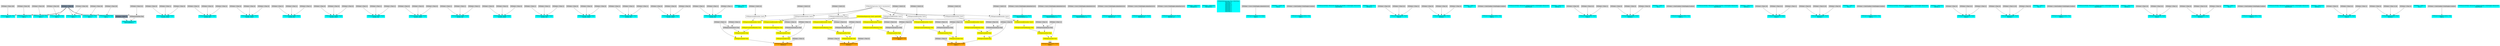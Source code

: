 digraph G {
node0 [shape="box" color="cyan" style="filled" label="VFXExpressionMax Float
Rate_a"]
node1 [shape="box" color="lightgray" style="filled" label="VFXValue`1 Float (160)"]
node2 [shape="box" color="lightslategray" style="filled" label="VFXValue`1 Float (0)"]
node3 [shape="box" color="cyan" style="filled" label="VFXExpressionCombine Float3
bounds_center"]
node4 [shape="box" color="lightgray" style="filled" label="VFXValue`1 Float (0)"]
node5 [shape="box" color="lightgray" style="filled" label="VFXValue`1 Float (1)"]
node6 [shape="box" color="lightgray" style="filled" label="VFXValue`1 Float (0)"]
node7 [shape="box" color="cyan" style="filled" label="VFXExpressionCombine Float3
bounds_size"]
node8 [shape="box" color="lightgray" style="filled" label="VFXValue`1 Float (2)"]
node9 [shape="box" color="lightgray" style="filled" label="VFXValue`1 Float (3)"]
node10 [shape="box" color="lightgray" style="filled" label="VFXValue`1 Float (2)"]
node11 [shape="box" color="cyan" style="filled" label="VFXExpressionMax Float
Rate_a"]
node12 [shape="box" color="lightgray" style="filled" label="VFXValue`1 Float (30)"]
node13 [shape="box" color="cyan" style="filled" label="VFXExpressionCombine Float3
bounds_center"]
node14 [shape="box" color="lightgray" style="filled" label="VFXValue`1 Float (0)"]
node15 [shape="box" color="lightgray" style="filled" label="VFXValue`1 Float (0)"]
node16 [shape="box" color="lightgray" style="filled" label="VFXValue`1 Float (0)"]
node17 [shape="box" color="cyan" style="filled" label="VFXExpressionCombine Float3
bounds_size"]
node18 [shape="box" color="lightgray" style="filled" label="VFXValue`1 Float (1)"]
node19 [shape="box" color="lightgray" style="filled" label="VFXValue`1 Float (1)"]
node20 [shape="box" color="lightgray" style="filled" label="VFXValue`1 Float (1)"]
node21 [shape="box" color="cyan" style="filled" label="VFXExpressionMax Float
Rate_a"]
node22 [shape="box" color="lightgray" style="filled" label="VFXValue`1 Float (30)"]
node23 [shape="box" color="cyan" style="filled" label="VFXExpressionCombine Float3
bounds_center"]
node24 [shape="box" color="lightgray" style="filled" label="VFXValue`1 Float (0)"]
node25 [shape="box" color="lightgray" style="filled" label="VFXValue`1 Float (0)"]
node26 [shape="box" color="lightgray" style="filled" label="VFXValue`1 Float (0)"]
node27 [shape="box" color="cyan" style="filled" label="VFXExpressionCombine Float3
bounds_size"]
node28 [shape="box" color="lightgray" style="filled" label="VFXValue`1 Float (1)"]
node29 [shape="box" color="lightgray" style="filled" label="VFXValue`1 Float (1)"]
node30 [shape="box" color="lightgray" style="filled" label="VFXValue`1 Float (1)"]
node31 [shape="box" color="cyan" style="filled" label="VFXExpressionMax Float
Rate_a"]
node32 [shape="box" color="lightgray" style="filled" label="VFXValue`1 Float (30)"]
node33 [shape="box" color="cyan" style="filled" label="VFXExpressionCombine Float3
bounds_center"]
node34 [shape="box" color="lightgray" style="filled" label="VFXValue`1 Float (0)"]
node35 [shape="box" color="lightgray" style="filled" label="VFXValue`1 Float (0)"]
node36 [shape="box" color="lightgray" style="filled" label="VFXValue`1 Float (0)"]
node37 [shape="box" color="cyan" style="filled" label="VFXExpressionCombine Float3
bounds_size"]
node38 [shape="box" color="lightgray" style="filled" label="VFXValue`1 Float (1)"]
node39 [shape="box" color="lightgray" style="filled" label="VFXValue`1 Float (1)"]
node40 [shape="box" color="lightgray" style="filled" label="VFXValue`1 Float (1)"]
node41 [shape="box" color="cyan" style="filled" label="VFXExpressionMax Float
Rate_a"]
node42 [shape="box" color="lightgray" style="filled" label="VFXValue`1 Float (30)"]
node43 [shape="box" color="cyan" style="filled" label="VFXExpressionCombine Float3
bounds_center"]
node44 [shape="box" color="lightgray" style="filled" label="VFXValue`1 Float (0)"]
node45 [shape="box" color="lightgray" style="filled" label="VFXValue`1 Float (0)"]
node46 [shape="box" color="lightgray" style="filled" label="VFXValue`1 Float (0)"]
node47 [shape="box" color="cyan" style="filled" label="VFXExpressionCombine Float3
bounds_size"]
node48 [shape="box" color="lightgray" style="filled" label="VFXValue`1 Float (1)"]
node49 [shape="box" color="lightgray" style="filled" label="VFXValue`1 Float (1)"]
node50 [shape="box" color="lightgray" style="filled" label="VFXValue`1 Float (1)"]
node51 [shape="box" color="cyan" style="filled" label="VFXExpressionMax Float
Rate_a"]
node52 [shape="box" color="lightgray" style="filled" label="VFXValue`1 Float (30)"]
node53 [shape="box" color="cyan" style="filled" label="VFXExpressionCombine Float3
bounds_center"]
node54 [shape="box" color="lightgray" style="filled" label="VFXValue`1 Float (0)"]
node55 [shape="box" color="lightgray" style="filled" label="VFXValue`1 Float (0)"]
node56 [shape="box" color="lightgray" style="filled" label="VFXValue`1 Float (0)"]
node57 [shape="box" color="cyan" style="filled" label="VFXExpressionCombine Float3
bounds_size"]
node58 [shape="box" color="lightgray" style="filled" label="VFXValue`1 Float (1)"]
node59 [shape="box" color="lightgray" style="filled" label="VFXValue`1 Float (1)"]
node60 [shape="box" color="lightgray" style="filled" label="VFXValue`1 Float (1)"]
node61 [shape="box" color="cyan" style="filled" label="VFXExpressionMax Float
Rate_a"]
node62 [shape="box" color="lightgray" style="filled" label="VFXValue`1 Float (30)"]
node63 [shape="box" color="cyan" style="filled" label="VFXExpressionCombine Float3
bounds_center"]
node64 [shape="box" color="lightgray" style="filled" label="VFXValue`1 Float (0)"]
node65 [shape="box" color="lightgray" style="filled" label="VFXValue`1 Float (0)"]
node66 [shape="box" color="lightgray" style="filled" label="VFXValue`1 Float (0)"]
node67 [shape="box" color="cyan" style="filled" label="VFXExpressionCombine Float3
bounds_size"]
node68 [shape="box" color="lightgray" style="filled" label="VFXValue`1 Float (1)"]
node69 [shape="box" color="lightgray" style="filled" label="VFXValue`1 Float (1)"]
node70 [shape="box" color="lightgray" style="filled" label="VFXValue`1 Float (1)"]
node71 [shape="box" color="cyan" style="filled" label="VFXValue`1 Float (3)
Lifetime_a"]
node72 [shape="box" color="orange" style="filled" label="VFXExpressionCombine Float3
Velocity_b"]
node73 [shape="box" color="yellow" style="filled" label="VFXExpressionAdd Float"]
node74 [shape="box" color="lightgray" style="filled" label="VFXValue`1 Float (-3)"]
node75 [shape="box" color="yellow" style="filled" label="VFXExpressionMul Float"]
node76 [shape="box" color="yellow" style="filled" label="VFXExpressionFixedRandom Float"]
node77 [shape="box" color="yellow" style="filled" label="VFXExpressionBitwiseXor Uint32"]
node78 [shape="box" color="yellow" style="filled" label="VFXAttributeExpression Uint32 (particleId)"]
node79 [shape="box" label="VFXExpressionBitwiseXor Uint32"]
node80 [shape="box" color="lightgray" style="filled" label="VFXValue`1 Uint32 (0)"]
node81 [shape="box" label="VFXBuiltInExpression Uint32 (SystemSeed)"]
node82 [shape="box" color="lightgray" style="filled" label="VFXExpressionSubtract Float"]
node83 [shape="box" color="lightgray" style="filled" label="VFXValue`1 Float (3)"]
node84 [shape="box" color="lightgray" style="filled" label="VFXValue`1 Float (3)"]
node85 [shape="box" color="yellow" style="filled" label="VFXExpressionAdd Float"]
node86 [shape="box" color="lightgray" style="filled" label="VFXValue`1 Float (-1)"]
node87 [shape="box" color="yellow" style="filled" label="VFXExpressionMul Float"]
node88 [shape="box" color="yellow" style="filled" label="VFXExpressionFixedRandom Float"]
node89 [shape="box" color="yellow" style="filled" label="VFXExpressionBitwiseXor Uint32"]
node90 [shape="box" label="VFXExpressionBitwiseXor Uint32"]
node91 [shape="box" color="lightgray" style="filled" label="VFXValue`1 Uint32 (0)"]
node92 [shape="box" color="lightgray" style="filled" label="VFXExpressionSubtract Float"]
node93 [shape="box" color="lightgray" style="filled" label="VFXValue`1 Float (1)"]
node94 [shape="box" color="orange" style="filled" label="VFXExpressionCombine Float3
Position_c"]
node95 [shape="box" color="yellow" style="filled" label="VFXExpressionAdd Float"]
node96 [shape="box" color="lightgray" style="filled" label="VFXValue`1 Float (0)"]
node97 [shape="box" color="yellow" style="filled" label="VFXExpressionMul Float"]
node98 [shape="box" color="yellow" style="filled" label="VFXExpressionFixedRandom Float"]
node99 [shape="box" color="yellow" style="filled" label="VFXExpressionBitwiseXor Uint32"]
node100 [shape="box" label="VFXExpressionBitwiseXor Uint32"]
node101 [shape="box" color="lightgray" style="filled" label="VFXValue`1 Uint32 (0)"]
node102 [shape="box" color="lightgray" style="filled" label="VFXExpressionSubtract Float"]
node103 [shape="box" color="lightgray" style="filled" label="VFXValue`1 Float (0,3)"]
node104 [shape="box" color="lightgray" style="filled" label="VFXValue`1 Float (0)"]
node105 [shape="box" color="lightgray" style="filled" label="VFXValue`1 Float (0)"]
node106 [shape="box" color="orange" style="filled" label="VFXExpressionAdd Float
Size_d"]
node107 [shape="box" color="lightgray" style="filled" label="VFXValue`1 Float (0,3)"]
node108 [shape="box" color="yellow" style="filled" label="VFXExpressionMul Float"]
node109 [shape="box" color="yellow" style="filled" label="VFXExpressionFixedRandom Float"]
node110 [shape="box" color="yellow" style="filled" label="VFXExpressionBitwiseXor Uint32"]
node111 [shape="box" label="VFXExpressionBitwiseXor Uint32"]
node112 [shape="box" color="lightgray" style="filled" label="VFXValue`1 Uint32 (0)"]
node113 [shape="box" color="lightgray" style="filled" label="VFXExpressionSubtract Float"]
node114 [shape="box" color="lightgray" style="filled" label="VFXValue`1 Float (0,6)"]
node115 [shape="box" color="orange" style="filled" label="VFXExpressionCombine Float3
Angle_e"]
node116 [shape="box" color="yellow" style="filled" label="VFXExpressionAdd Float"]
node117 [shape="box" color="lightgray" style="filled" label="VFXValue`1 Float (-15)"]
node118 [shape="box" color="yellow" style="filled" label="VFXExpressionMul Float"]
node119 [shape="box" color="yellow" style="filled" label="VFXExpressionFixedRandom Float"]
node120 [shape="box" color="yellow" style="filled" label="VFXExpressionBitwiseXor Uint32"]
node121 [shape="box" label="VFXExpressionBitwiseXor Uint32"]
node122 [shape="box" color="lightgray" style="filled" label="VFXValue`1 Uint32 (0)"]
node123 [shape="box" color="lightgray" style="filled" label="VFXExpressionSubtract Float"]
node124 [shape="box" color="lightgray" style="filled" label="VFXValue`1 Float (15)"]
node125 [shape="box" color="yellow" style="filled" label="VFXExpressionAdd Float"]
node126 [shape="box" color="lightgray" style="filled" label="VFXValue`1 Float (0)"]
node127 [shape="box" color="yellow" style="filled" label="VFXExpressionMul Float"]
node128 [shape="box" color="yellow" style="filled" label="VFXExpressionFixedRandom Float"]
node129 [shape="box" color="yellow" style="filled" label="VFXExpressionBitwiseXor Uint32"]
node130 [shape="box" label="VFXExpressionBitwiseXor Uint32"]
node131 [shape="box" color="lightgray" style="filled" label="VFXValue`1 Uint32 (0)"]
node132 [shape="box" color="lightgray" style="filled" label="VFXExpressionSubtract Float"]
node133 [shape="box" color="lightgray" style="filled" label="VFXValue`1 Float (30)"]
node134 [shape="box" color="lightgray" style="filled" label="VFXValue`1 Float (0)"]
node135 [shape="box" color="cyan" style="filled" label="VFXExpressionBakeCurve Float4
AngularVelocity_x_a"]
node136 [shape="box" color="lightgray" style="filled" label="VFXValue`1 Curve (UnityEngine.AnimationCurve)"]
node137 [shape="box" color="cyan" style="filled" label="VFXExpressionBakeCurve Float4
AngularVelocity_y_a"]
node138 [shape="box" color="lightgray" style="filled" label="VFXValue`1 Curve (UnityEngine.AnimationCurve)"]
node139 [shape="box" color="cyan" style="filled" label="VFXExpressionBakeCurve Float4
AngularVelocity_z_a"]
node140 [shape="box" color="lightgray" style="filled" label="VFXValue`1 Curve (UnityEngine.AnimationCurve)"]
node141 [shape="box" color="cyan" style="filled" label="VFXExpressionBakeCurve Float4
Velocity_x_b"]
node142 [shape="box" color="lightgray" style="filled" label="VFXValue`1 Curve (UnityEngine.AnimationCurve)"]
node143 [shape="box" color="cyan" style="filled" label="VFXExpressionBakeCurve Float4
Velocity_y_b"]
node144 [shape="box" color="lightgray" style="filled" label="VFXValue`1 Curve (UnityEngine.AnimationCurve)"]
node145 [shape="box" color="cyan" style="filled" label="VFXExpressionBakeCurve Float4
Velocity_z_b"]
node146 [shape="box" color="lightgray" style="filled" label="VFXValue`1 Curve (UnityEngine.AnimationCurve)"]
node147 [shape="box" color="orange" style="filled" label="VFXExpressionCombine Float3
Angle_c"]
node148 [shape="box" color="yellow" style="filled" label="VFXExpressionAdd Float"]
node149 [shape="box" color="lightgray" style="filled" label="VFXValue`1 Float (-3)"]
node150 [shape="box" color="yellow" style="filled" label="VFXExpressionMul Float"]
node151 [shape="box" color="yellow" style="filled" label="VFXExpressionFixedRandom Float"]
node152 [shape="box" color="yellow" style="filled" label="VFXExpressionBitwiseXor Uint32"]
node153 [shape="box" label="VFXExpressionBitwiseXor Uint32"]
node154 [shape="box" color="lightgray" style="filled" label="VFXValue`1 Uint32 (0)"]
node155 [shape="box" color="lightgray" style="filled" label="VFXExpressionSubtract Float"]
node156 [shape="box" color="lightgray" style="filled" label="VFXValue`1 Float (3)"]
node157 [shape="box" color="cyan" style="filled" label="VFXValue`1 Float (0,1)
MinSpeed_d"]
node158 [shape="box" color="cyan" style="filled" label="VFXValue`1 Float (0,5)
MaxSpeed_d"]
node159 [shape="box" color="cyan" style="filled" label="VFXExpressionMin Float
DirectionBlend_d"]
node160 [shape="box" color="lightgray" style="filled" label="VFXExpressionMax Float"]
node161 [shape="box" color="lightgray" style="filled" label="VFXValue`1 Float (0,5)"]
node162 [shape="box" color="lightslategray" style="filled" label="VFXValue`1 Float (1)"]
node163 [shape="box" color="cyan" style="filled" label="VFXBuiltInExpression Float (DeltaTime)
deltaTime_e
deltaTime_f
deltaTime_g
deltaTime_a
deltaTime_a
deltaTime_a
deltaTime_a
deltaTime_a
deltaTime_a"]
node164 [shape="box" color="cyan" style="filled" label="VFXExpressionBakeCurve Float4
Size_b"]
node165 [shape="box" color="lightgray" style="filled" label="VFXValue`1 Curve (UnityEngine.AnimationCurve)"]
node166 [shape="box" color="cyan" style="filled" label="VFXValue`1 Uint32 (0)
Seed_b"]
node167 [shape="box" color="cyan" style="filled" label="VFXExpressionBakeGradient Float
Color_c"]
node168 [shape="box" color="lightgray" style="filled" label="VFXValue`1 ColorGradient (UnityEngine.Gradient)"]
node169 [shape="box" color="cyan" style="filled" label="VFXTexture2DValue Texture2D (feather_placeholder (UnityEngine.Texture2D))
mainTexture"]
node170 [shape="box" color="cyan" style="filled" label="VFXValue`1 Float (0,1)
Lifetime_a"]
node171 [shape="box" color="cyan" style="filled" label="VFXExpressionCombine Float3
Scale_b"]
node172 [shape="box" color="lightgray" style="filled" label="VFXValue`1 Float (20)"]
node173 [shape="box" color="lightgray" style="filled" label="VFXValue`1 Float (0,3)"]
node174 [shape="box" color="lightgray" style="filled" label="VFXValue`1 Float (1)"]
node175 [shape="box" color="cyan" style="filled" label="VFXExpressionCombine Float3
Position_c"]
node176 [shape="box" color="lightgray" style="filled" label="VFXValue`1 Float (0)"]
node177 [shape="box" color="lightgray" style="filled" label="VFXValue`1 Float (0)"]
node178 [shape="box" color="lightgray" style="filled" label="VFXValue`1 Float (0)"]
node179 [shape="box" color="cyan" style="filled" label="VFXValue`1 Float (1)
Size_d"]
node180 [shape="box" color="cyan" style="filled" label="VFXExpressionBakeGradient Float
Color_a"]
node181 [shape="box" color="lightgray" style="filled" label="VFXValue`1 ColorGradient (UnityEngine.Gradient)"]
node182 [shape="box" color="cyan" style="filled" label="VFXTexture2DValue Texture2D (Default-Particle (UnityEngine.Texture2D))
mainTexture"]
node183 [shape="box" color="cyan" style="filled" label="VFXValue`1 Float (0,1)
Lifetime_a"]
node184 [shape="box" color="cyan" style="filled" label="VFXExpressionCombine Float3
Scale_b"]
node185 [shape="box" color="lightgray" style="filled" label="VFXValue`1 Float (20)"]
node186 [shape="box" color="lightgray" style="filled" label="VFXValue`1 Float (0,3)"]
node187 [shape="box" color="lightgray" style="filled" label="VFXValue`1 Float (1)"]
node188 [shape="box" color="cyan" style="filled" label="VFXExpressionCombine Float3
Position_c"]
node189 [shape="box" color="lightgray" style="filled" label="VFXValue`1 Float (0)"]
node190 [shape="box" color="lightgray" style="filled" label="VFXValue`1 Float (0)"]
node191 [shape="box" color="lightgray" style="filled" label="VFXValue`1 Float (0)"]
node192 [shape="box" color="cyan" style="filled" label="VFXValue`1 Float (1)
Size_d"]
node193 [shape="box" color="cyan" style="filled" label="VFXExpressionBakeGradient Float
Color_a"]
node194 [shape="box" color="lightgray" style="filled" label="VFXValue`1 ColorGradient (UnityEngine.Gradient)"]
node195 [shape="box" color="cyan" style="filled" label="VFXTexture2DValue Texture2D (Default-Particle (UnityEngine.Texture2D))
mainTexture"]
node196 [shape="box" color="cyan" style="filled" label="VFXValue`1 Float (0,1)
Lifetime_a"]
node197 [shape="box" color="cyan" style="filled" label="VFXExpressionCombine Float3
Scale_b"]
node198 [shape="box" color="lightgray" style="filled" label="VFXValue`1 Float (10)"]
node199 [shape="box" color="lightgray" style="filled" label="VFXValue`1 Float (0,3)"]
node200 [shape="box" color="lightgray" style="filled" label="VFXValue`1 Float (1)"]
node201 [shape="box" color="cyan" style="filled" label="VFXExpressionCombine Float3
Position_c"]
node202 [shape="box" color="lightgray" style="filled" label="VFXValue`1 Float (0)"]
node203 [shape="box" color="lightgray" style="filled" label="VFXValue`1 Float (0,18)"]
node204 [shape="box" color="lightgray" style="filled" label="VFXValue`1 Float (0)"]
node205 [shape="box" color="cyan" style="filled" label="VFXValue`1 Float (1)
Size_d"]
node206 [shape="box" color="cyan" style="filled" label="VFXExpressionBakeGradient Float
Color_a"]
node207 [shape="box" color="lightgray" style="filled" label="VFXValue`1 ColorGradient (UnityEngine.Gradient)"]
node208 [shape="box" color="cyan" style="filled" label="VFXTexture2DValue Texture2D (Default-Particle (UnityEngine.Texture2D))
mainTexture"]
node209 [shape="box" color="cyan" style="filled" label="VFXValue`1 Float (0,1)
Lifetime_a"]
node210 [shape="box" color="cyan" style="filled" label="VFXExpressionCombine Float3
Scale_b"]
node211 [shape="box" color="lightgray" style="filled" label="VFXValue`1 Float (5)"]
node212 [shape="box" color="lightgray" style="filled" label="VFXValue`1 Float (0,3)"]
node213 [shape="box" color="lightgray" style="filled" label="VFXValue`1 Float (1)"]
node214 [shape="box" color="cyan" style="filled" label="VFXExpressionCombine Float3
Position_c"]
node215 [shape="box" color="lightgray" style="filled" label="VFXValue`1 Float (0)"]
node216 [shape="box" color="lightgray" style="filled" label="VFXValue`1 Float (-0,18)"]
node217 [shape="box" color="lightgray" style="filled" label="VFXValue`1 Float (0)"]
node218 [shape="box" color="cyan" style="filled" label="VFXValue`1 Float (1)
Size_d"]
node219 [shape="box" color="cyan" style="filled" label="VFXExpressionBakeGradient Float
Color_a"]
node220 [shape="box" color="lightgray" style="filled" label="VFXValue`1 ColorGradient (UnityEngine.Gradient)"]
node221 [shape="box" color="cyan" style="filled" label="VFXTexture2DValue Texture2D (Default-Particle (UnityEngine.Texture2D))
mainTexture"]
node222 [shape="box" color="cyan" style="filled" label="VFXValue`1 Float (0,1)
Lifetime_a"]
node223 [shape="box" color="cyan" style="filled" label="VFXExpressionCombine Float3
Scale_b"]
node224 [shape="box" color="lightgray" style="filled" label="VFXValue`1 Float (10)"]
node225 [shape="box" color="lightgray" style="filled" label="VFXValue`1 Float (0,3)"]
node226 [shape="box" color="lightgray" style="filled" label="VFXValue`1 Float (1)"]
node227 [shape="box" color="cyan" style="filled" label="VFXExpressionCombine Float3
Position_c"]
node228 [shape="box" color="lightgray" style="filled" label="VFXValue`1 Float (0)"]
node229 [shape="box" color="lightgray" style="filled" label="VFXValue`1 Float (0,18)"]
node230 [shape="box" color="lightgray" style="filled" label="VFXValue`1 Float (0)"]
node231 [shape="box" color="cyan" style="filled" label="VFXValue`1 Float (1)
Size_d"]
node232 [shape="box" color="cyan" style="filled" label="VFXExpressionBakeGradient Float
Color_a"]
node233 [shape="box" color="lightgray" style="filled" label="VFXValue`1 ColorGradient (UnityEngine.Gradient)"]
node234 [shape="box" color="cyan" style="filled" label="VFXTexture2DValue Texture2D (Default-Particle (UnityEngine.Texture2D))
mainTexture"]
node235 [shape="box" color="cyan" style="filled" label="VFXValue`1 Float (0,1)
Lifetime_a"]
node236 [shape="box" color="cyan" style="filled" label="VFXExpressionCombine Float3
Scale_b"]
node237 [shape="box" color="lightgray" style="filled" label="VFXValue`1 Float (5)"]
node238 [shape="box" color="lightgray" style="filled" label="VFXValue`1 Float (0,3)"]
node239 [shape="box" color="lightgray" style="filled" label="VFXValue`1 Float (1)"]
node240 [shape="box" color="cyan" style="filled" label="VFXExpressionCombine Float3
Position_c"]
node241 [shape="box" color="lightgray" style="filled" label="VFXValue`1 Float (0)"]
node242 [shape="box" color="lightgray" style="filled" label="VFXValue`1 Float (-0,18)"]
node243 [shape="box" color="lightgray" style="filled" label="VFXValue`1 Float (0)"]
node244 [shape="box" color="cyan" style="filled" label="VFXValue`1 Float (1)
Size_d"]
node245 [shape="box" color="cyan" style="filled" label="VFXExpressionBakeGradient Float
Color_a"]
node246 [shape="box" color="lightgray" style="filled" label="VFXValue`1 ColorGradient (UnityEngine.Gradient)"]
node247 [shape="box" color="cyan" style="filled" label="VFXTexture2DValue Texture2D (Default-Particle (UnityEngine.Texture2D))
mainTexture"]
node1 -> node0 [headlabel="0"]
node2 -> node0 [headlabel="1"]
node4 -> node3 [headlabel="0"]
node5 -> node3 [headlabel="1"]
node6 -> node3 [headlabel="2"]
node8 -> node7 [headlabel="0"]
node9 -> node7 [headlabel="1"]
node10 -> node7 [headlabel="2"]
node12 -> node11 [headlabel="0"]
node2 -> node11 [headlabel="1"]
node14 -> node13 [headlabel="0"]
node15 -> node13 [headlabel="1"]
node16 -> node13 [headlabel="2"]
node18 -> node17 [headlabel="0"]
node19 -> node17 [headlabel="1"]
node20 -> node17 [headlabel="2"]
node22 -> node21 [headlabel="0"]
node2 -> node21 [headlabel="1"]
node24 -> node23 [headlabel="0"]
node25 -> node23 [headlabel="1"]
node26 -> node23 [headlabel="2"]
node28 -> node27 [headlabel="0"]
node29 -> node27 [headlabel="1"]
node30 -> node27 [headlabel="2"]
node32 -> node31 [headlabel="0"]
node2 -> node31 [headlabel="1"]
node34 -> node33 [headlabel="0"]
node35 -> node33 [headlabel="1"]
node36 -> node33 [headlabel="2"]
node38 -> node37 [headlabel="0"]
node39 -> node37 [headlabel="1"]
node40 -> node37 [headlabel="2"]
node42 -> node41 [headlabel="0"]
node2 -> node41 [headlabel="1"]
node44 -> node43 [headlabel="0"]
node45 -> node43 [headlabel="1"]
node46 -> node43 [headlabel="2"]
node48 -> node47 [headlabel="0"]
node49 -> node47 [headlabel="1"]
node50 -> node47 [headlabel="2"]
node52 -> node51 [headlabel="0"]
node2 -> node51 [headlabel="1"]
node54 -> node53 [headlabel="0"]
node55 -> node53 [headlabel="1"]
node56 -> node53 [headlabel="2"]
node58 -> node57 [headlabel="0"]
node59 -> node57 [headlabel="1"]
node60 -> node57 [headlabel="2"]
node62 -> node61 [headlabel="0"]
node2 -> node61 [headlabel="1"]
node64 -> node63 [headlabel="0"]
node65 -> node63 [headlabel="1"]
node66 -> node63 [headlabel="2"]
node68 -> node67 [headlabel="0"]
node69 -> node67 [headlabel="1"]
node70 -> node67 [headlabel="2"]
node73 -> node72 [headlabel="0"]
node84 -> node72 [headlabel="1"]
node85 -> node72 [headlabel="2"]
node74 -> node73 [headlabel="0"]
node75 -> node73 [headlabel="1"]
node76 -> node75 [headlabel="0"]
node82 -> node75 [headlabel="1"]
node77 -> node76 
node78 -> node77 [headlabel="0"]
node79 -> node77 [headlabel="1"]
node80 -> node79 [headlabel="0"]
node81 -> node79 [headlabel="1"]
node83 -> node82 [headlabel="0"]
node74 -> node82 [headlabel="1"]
node86 -> node85 [headlabel="0"]
node87 -> node85 [headlabel="1"]
node88 -> node87 [headlabel="0"]
node92 -> node87 [headlabel="1"]
node89 -> node88 
node78 -> node89 [headlabel="0"]
node90 -> node89 [headlabel="1"]
node91 -> node90 [headlabel="0"]
node81 -> node90 [headlabel="1"]
node93 -> node92 [headlabel="0"]
node86 -> node92 [headlabel="1"]
node95 -> node94 [headlabel="0"]
node104 -> node94 [headlabel="1"]
node105 -> node94 [headlabel="2"]
node96 -> node95 [headlabel="0"]
node97 -> node95 [headlabel="1"]
node98 -> node97 [headlabel="0"]
node102 -> node97 [headlabel="1"]
node99 -> node98 
node78 -> node99 [headlabel="0"]
node100 -> node99 [headlabel="1"]
node101 -> node100 [headlabel="0"]
node81 -> node100 [headlabel="1"]
node103 -> node102 [headlabel="0"]
node96 -> node102 [headlabel="1"]
node107 -> node106 [headlabel="0"]
node108 -> node106 [headlabel="1"]
node109 -> node108 [headlabel="0"]
node113 -> node108 [headlabel="1"]
node110 -> node109 
node78 -> node110 [headlabel="0"]
node111 -> node110 [headlabel="1"]
node112 -> node111 [headlabel="0"]
node81 -> node111 [headlabel="1"]
node114 -> node113 [headlabel="0"]
node107 -> node113 [headlabel="1"]
node116 -> node115 [headlabel="0"]
node125 -> node115 [headlabel="1"]
node134 -> node115 [headlabel="2"]
node117 -> node116 [headlabel="0"]
node118 -> node116 [headlabel="1"]
node119 -> node118 [headlabel="0"]
node123 -> node118 [headlabel="1"]
node120 -> node119 
node78 -> node120 [headlabel="0"]
node121 -> node120 [headlabel="1"]
node122 -> node121 [headlabel="0"]
node81 -> node121 [headlabel="1"]
node124 -> node123 [headlabel="0"]
node117 -> node123 [headlabel="1"]
node126 -> node125 [headlabel="0"]
node127 -> node125 [headlabel="1"]
node128 -> node127 [headlabel="0"]
node132 -> node127 [headlabel="1"]
node129 -> node128 
node78 -> node129 [headlabel="0"]
node130 -> node129 [headlabel="1"]
node131 -> node130 [headlabel="0"]
node81 -> node130 [headlabel="1"]
node133 -> node132 [headlabel="0"]
node126 -> node132 [headlabel="1"]
node136 -> node135 
node138 -> node137 
node140 -> node139 
node142 -> node141 
node144 -> node143 
node146 -> node145 
node148 -> node147 [headlabel="0"]
node148 -> node147 [headlabel="1"]
node148 -> node147 [headlabel="2"]
node149 -> node148 [headlabel="0"]
node150 -> node148 [headlabel="1"]
node151 -> node150 [headlabel="0"]
node155 -> node150 [headlabel="1"]
node152 -> node151 
node78 -> node152 [headlabel="0"]
node153 -> node152 [headlabel="1"]
node154 -> node153 [headlabel="0"]
node81 -> node153 [headlabel="1"]
node156 -> node155 [headlabel="0"]
node149 -> node155 [headlabel="1"]
node160 -> node159 [headlabel="0"]
node162 -> node159 [headlabel="1"]
node161 -> node160 [headlabel="0"]
node2 -> node160 [headlabel="1"]
node165 -> node164 
node168 -> node167 
node172 -> node171 [headlabel="0"]
node173 -> node171 [headlabel="1"]
node174 -> node171 [headlabel="2"]
node176 -> node175 [headlabel="0"]
node177 -> node175 [headlabel="1"]
node178 -> node175 [headlabel="2"]
node181 -> node180 
node185 -> node184 [headlabel="0"]
node186 -> node184 [headlabel="1"]
node187 -> node184 [headlabel="2"]
node189 -> node188 [headlabel="0"]
node190 -> node188 [headlabel="1"]
node191 -> node188 [headlabel="2"]
node194 -> node193 
node198 -> node197 [headlabel="0"]
node199 -> node197 [headlabel="1"]
node200 -> node197 [headlabel="2"]
node202 -> node201 [headlabel="0"]
node203 -> node201 [headlabel="1"]
node204 -> node201 [headlabel="2"]
node207 -> node206 
node211 -> node210 [headlabel="0"]
node212 -> node210 [headlabel="1"]
node213 -> node210 [headlabel="2"]
node215 -> node214 [headlabel="0"]
node216 -> node214 [headlabel="1"]
node217 -> node214 [headlabel="2"]
node220 -> node219 
node224 -> node223 [headlabel="0"]
node225 -> node223 [headlabel="1"]
node226 -> node223 [headlabel="2"]
node228 -> node227 [headlabel="0"]
node229 -> node227 [headlabel="1"]
node230 -> node227 [headlabel="2"]
node233 -> node232 
node237 -> node236 [headlabel="0"]
node238 -> node236 [headlabel="1"]
node239 -> node236 [headlabel="2"]
node241 -> node240 [headlabel="0"]
node242 -> node240 [headlabel="1"]
node243 -> node240 [headlabel="2"]
node246 -> node245 
}
